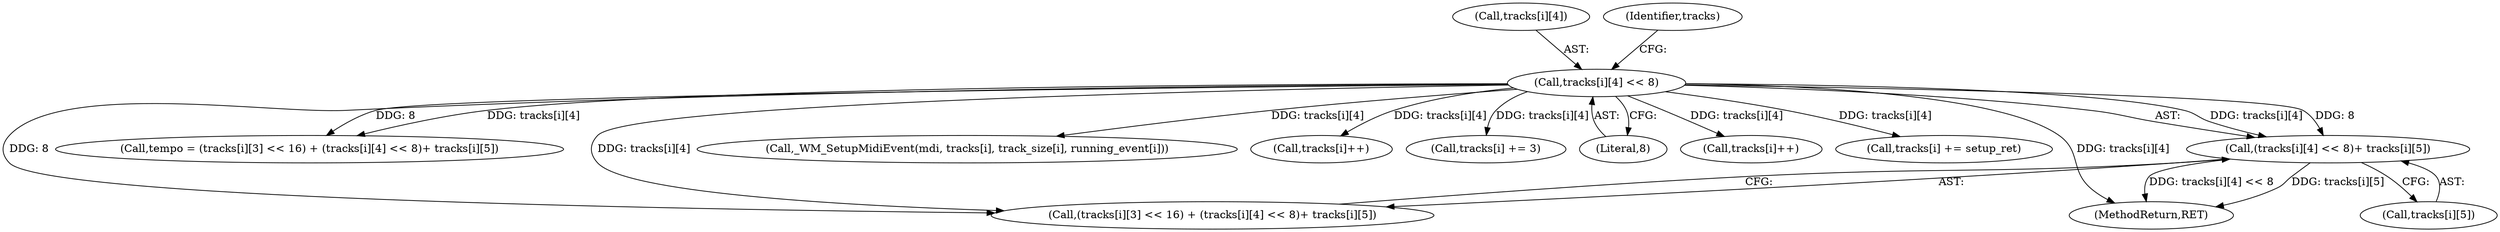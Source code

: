 digraph "0_wildmidi_660b513d99bced8783a4a5984ac2f742c74ebbdd_1@array" {
"1000931" [label="(Call,(tracks[i][4] << 8)+ tracks[i][5])"];
"1000932" [label="(Call,tracks[i][4] << 8)"];
"1000932" [label="(Call,tracks[i][4] << 8)"];
"1000921" [label="(Call,tempo = (tracks[i][3] << 16) + (tracks[i][4] << 8)+ tracks[i][5])"];
"1001533" [label="(MethodReturn,RET)"];
"1000933" [label="(Call,tracks[i][4])"];
"1000931" [label="(Call,(tracks[i][4] << 8)+ tracks[i][5])"];
"1000784" [label="(Call,_WM_SetupMidiEvent(mdi, tracks[i], track_size[i], running_event[i]))"];
"1000997" [label="(Call,tracks[i]++)"];
"1000884" [label="(Call,tracks[i] += 3)"];
"1000941" [label="(Identifier,tracks)"];
"1000939" [label="(Call,tracks[i][5])"];
"1000938" [label="(Literal,8)"];
"1001040" [label="(Call,tracks[i]++)"];
"1000955" [label="(Call,tracks[i] += setup_ret)"];
"1000923" [label="(Call,(tracks[i][3] << 16) + (tracks[i][4] << 8)+ tracks[i][5])"];
"1000931" -> "1000923"  [label="AST: "];
"1000931" -> "1000939"  [label="CFG: "];
"1000932" -> "1000931"  [label="AST: "];
"1000939" -> "1000931"  [label="AST: "];
"1000923" -> "1000931"  [label="CFG: "];
"1000931" -> "1001533"  [label="DDG: tracks[i][5]"];
"1000931" -> "1001533"  [label="DDG: tracks[i][4] << 8"];
"1000932" -> "1000931"  [label="DDG: tracks[i][4]"];
"1000932" -> "1000931"  [label="DDG: 8"];
"1000932" -> "1000938"  [label="CFG: "];
"1000933" -> "1000932"  [label="AST: "];
"1000938" -> "1000932"  [label="AST: "];
"1000941" -> "1000932"  [label="CFG: "];
"1000932" -> "1001533"  [label="DDG: tracks[i][4]"];
"1000932" -> "1000784"  [label="DDG: tracks[i][4]"];
"1000932" -> "1000884"  [label="DDG: tracks[i][4]"];
"1000932" -> "1000921"  [label="DDG: tracks[i][4]"];
"1000932" -> "1000921"  [label="DDG: 8"];
"1000932" -> "1000923"  [label="DDG: tracks[i][4]"];
"1000932" -> "1000923"  [label="DDG: 8"];
"1000932" -> "1000955"  [label="DDG: tracks[i][4]"];
"1000932" -> "1000997"  [label="DDG: tracks[i][4]"];
"1000932" -> "1001040"  [label="DDG: tracks[i][4]"];
}
